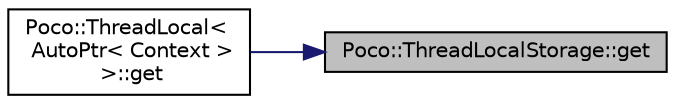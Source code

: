 digraph "Poco::ThreadLocalStorage::get"
{
 // LATEX_PDF_SIZE
  edge [fontname="Helvetica",fontsize="10",labelfontname="Helvetica",labelfontsize="10"];
  node [fontname="Helvetica",fontsize="10",shape=record];
  rankdir="RL";
  Node1 [label="Poco::ThreadLocalStorage::get",height=0.2,width=0.4,color="black", fillcolor="grey75", style="filled", fontcolor="black",tooltip="Deletes the TLS."];
  Node1 -> Node2 [dir="back",color="midnightblue",fontsize="10",style="solid",fontname="Helvetica"];
  Node2 [label="Poco::ThreadLocal\<\l AutoPtr\< Context \>\l \>::get",height=0.2,width=0.4,color="black", fillcolor="white", style="filled",URL="$classPoco_1_1ThreadLocal.html#a5eba6068a9fbebc7dd68d081e426ed1e",tooltip=" "];
}
